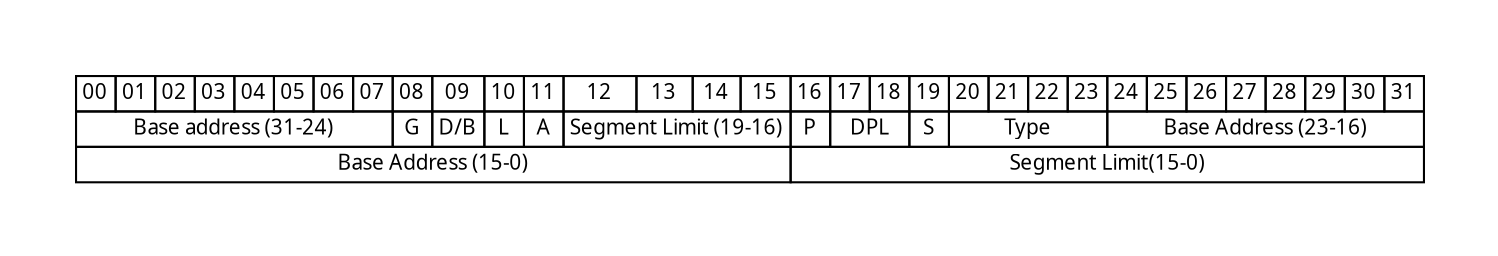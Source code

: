 digraph G {

    graph [pad="0.5", nodesep="0.5", ranksep="2", fontsize=10];
    node [shape=plain, fontsize=10,
        fontname="Microsoft YaHei"];

    Foo [label=<
        <table border="0" cellborder="1" cellspacing="0" cellpadding="2">
            <tr>
                <td colspan="0" width="10" >00</td>
                <td colspan="0">01</td>
                <td colspan="0">02</td>
                <td colspan="0">03</td>
                <td colspan="0">04</td>
                <td colspan="0">05</td>
                <td colspan="0">06</td>
                <td colspan="0">07</td>
                <td colspan="0">08</td>
                <td colspan="0">09</td>
                <td colspan="0">10</td>
                <td colspan="0">11</td>
                <td colspan="0">12</td>
                <td colspan="0">13</td>
                <td colspan="0">14</td>
                <td colspan="0">15</td>
                <td colspan="0">16</td>
                <td colspan="0">17</td>
                <td colspan="0">18</td>
                <td colspan="0">19</td>
                <td colspan="0">20</td>
                <td colspan="0">21</td>
                <td colspan="0">22</td>
                <td colspan="0">23</td>
                <td colspan="0">24</td>
                <td colspan="0">25</td>
                <td colspan="0">26</td>
                <td colspan="0">27</td>
                <td colspan="0">28</td>
                <td colspan="0">29</td>
                <td colspan="0">30</td>
                <td colspan="0">31</td>
            </tr>
            <tr>
                <td colspan="8">Base address (31-24)</td>
                <td colspan="1">G</td>
                <td colspan="1">D/B</td>
                <td colspan="1">L</td>
                <td colspan="1">A</td>
                <td colspan="4">Segment Limit (19-16)</td>
                <td colspan="1">P</td>
                <td colspan="2">DPL</td>
                <td colspan="1">S</td>
                <td colspan="4">Type</td>
                <td colspan="8">Base Address (23-16)</td>
            </tr>
            <tr>
                <td port="2" colspan="16">Base Address (15-0)</td>
                <td port="2" colspan="16">Segment Limit(15-0)</td>
            </tr>
        </table>
    >];
}